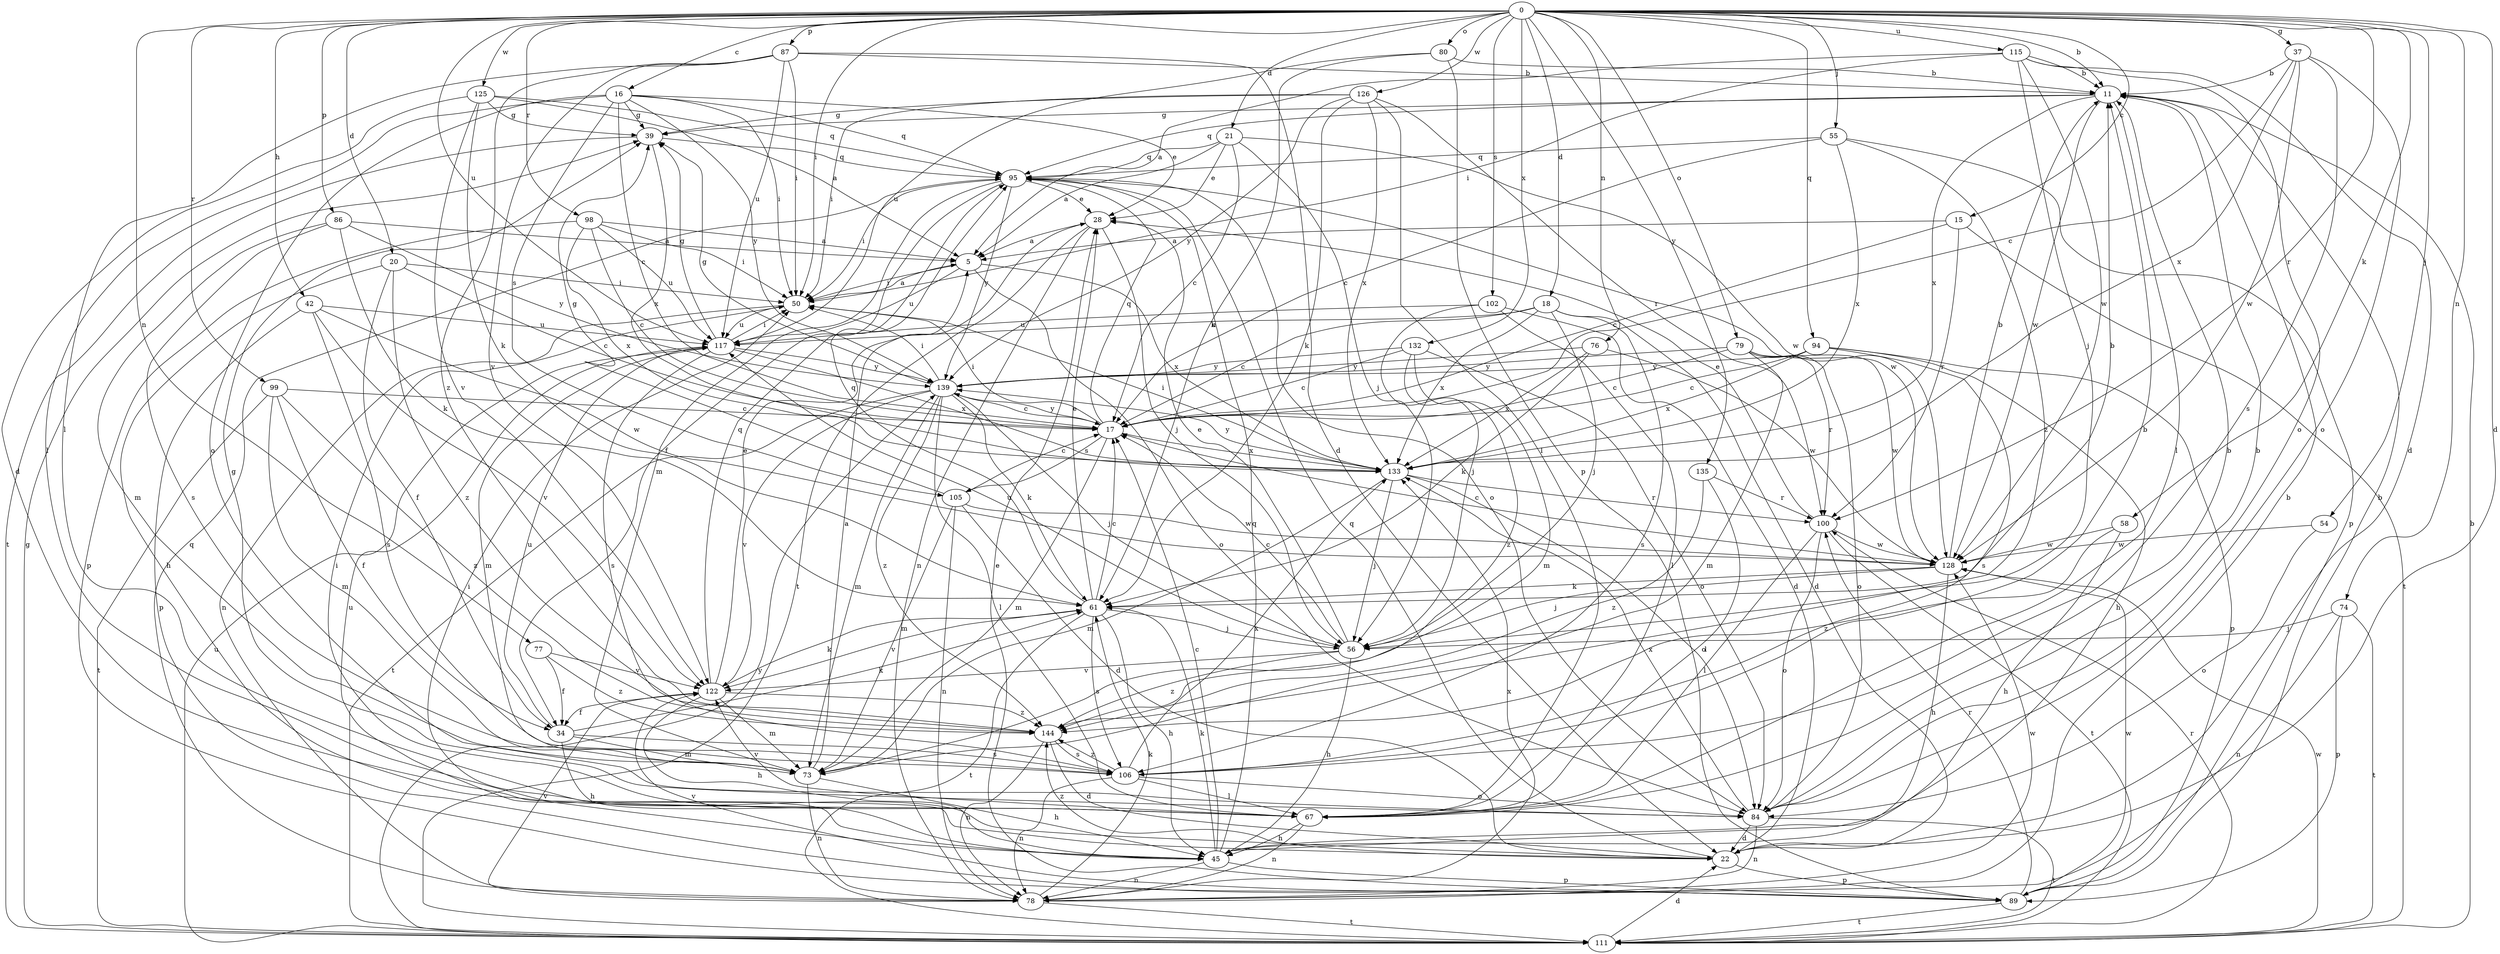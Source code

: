 strict digraph  {
0;
5;
11;
15;
16;
17;
18;
20;
21;
22;
28;
34;
37;
39;
42;
45;
50;
54;
55;
56;
58;
61;
67;
73;
74;
76;
77;
78;
79;
80;
84;
86;
87;
89;
94;
95;
98;
99;
100;
102;
105;
106;
111;
115;
117;
122;
125;
126;
128;
132;
133;
135;
139;
144;
0 -> 11  [label=b];
0 -> 15  [label=c];
0 -> 16  [label=c];
0 -> 18  [label=d];
0 -> 20  [label=d];
0 -> 21  [label=d];
0 -> 22  [label=d];
0 -> 37  [label=g];
0 -> 42  [label=h];
0 -> 50  [label=i];
0 -> 54  [label=j];
0 -> 55  [label=j];
0 -> 58  [label=k];
0 -> 74  [label=n];
0 -> 76  [label=n];
0 -> 77  [label=n];
0 -> 79  [label=o];
0 -> 80  [label=o];
0 -> 86  [label=p];
0 -> 87  [label=p];
0 -> 94  [label=q];
0 -> 98  [label=r];
0 -> 99  [label=r];
0 -> 100  [label=r];
0 -> 102  [label=s];
0 -> 115  [label=u];
0 -> 117  [label=u];
0 -> 125  [label=w];
0 -> 126  [label=w];
0 -> 132  [label=x];
0 -> 135  [label=y];
5 -> 50  [label=i];
5 -> 84  [label=o];
5 -> 117  [label=u];
5 -> 133  [label=x];
11 -> 39  [label=g];
11 -> 67  [label=l];
11 -> 95  [label=q];
11 -> 128  [label=w];
11 -> 133  [label=x];
15 -> 5  [label=a];
15 -> 17  [label=c];
15 -> 100  [label=r];
15 -> 111  [label=t];
16 -> 17  [label=c];
16 -> 28  [label=e];
16 -> 39  [label=g];
16 -> 50  [label=i];
16 -> 67  [label=l];
16 -> 84  [label=o];
16 -> 95  [label=q];
16 -> 105  [label=s];
16 -> 139  [label=y];
17 -> 50  [label=i];
17 -> 73  [label=m];
17 -> 95  [label=q];
17 -> 105  [label=s];
17 -> 133  [label=x];
17 -> 139  [label=y];
18 -> 17  [label=c];
18 -> 22  [label=d];
18 -> 56  [label=j];
18 -> 106  [label=s];
18 -> 117  [label=u];
18 -> 133  [label=x];
20 -> 17  [label=c];
20 -> 34  [label=f];
20 -> 45  [label=h];
20 -> 50  [label=i];
20 -> 144  [label=z];
21 -> 5  [label=a];
21 -> 17  [label=c];
21 -> 28  [label=e];
21 -> 56  [label=j];
21 -> 95  [label=q];
21 -> 128  [label=w];
22 -> 50  [label=i];
22 -> 89  [label=p];
22 -> 95  [label=q];
22 -> 144  [label=z];
28 -> 5  [label=a];
28 -> 56  [label=j];
28 -> 78  [label=n];
28 -> 111  [label=t];
34 -> 45  [label=h];
34 -> 61  [label=k];
34 -> 73  [label=m];
34 -> 106  [label=s];
34 -> 117  [label=u];
37 -> 11  [label=b];
37 -> 17  [label=c];
37 -> 84  [label=o];
37 -> 106  [label=s];
37 -> 128  [label=w];
37 -> 133  [label=x];
39 -> 95  [label=q];
39 -> 111  [label=t];
39 -> 133  [label=x];
42 -> 89  [label=p];
42 -> 106  [label=s];
42 -> 117  [label=u];
42 -> 122  [label=v];
42 -> 128  [label=w];
45 -> 17  [label=c];
45 -> 61  [label=k];
45 -> 78  [label=n];
45 -> 89  [label=p];
45 -> 95  [label=q];
45 -> 117  [label=u];
50 -> 5  [label=a];
50 -> 78  [label=n];
50 -> 117  [label=u];
54 -> 84  [label=o];
54 -> 128  [label=w];
55 -> 17  [label=c];
55 -> 89  [label=p];
55 -> 95  [label=q];
55 -> 133  [label=x];
55 -> 144  [label=z];
56 -> 17  [label=c];
56 -> 28  [label=e];
56 -> 45  [label=h];
56 -> 117  [label=u];
56 -> 122  [label=v];
56 -> 144  [label=z];
58 -> 45  [label=h];
58 -> 128  [label=w];
58 -> 144  [label=z];
61 -> 11  [label=b];
61 -> 17  [label=c];
61 -> 28  [label=e];
61 -> 45  [label=h];
61 -> 56  [label=j];
61 -> 95  [label=q];
61 -> 106  [label=s];
61 -> 111  [label=t];
61 -> 122  [label=v];
67 -> 11  [label=b];
67 -> 45  [label=h];
67 -> 50  [label=i];
67 -> 78  [label=n];
67 -> 122  [label=v];
73 -> 5  [label=a];
73 -> 45  [label=h];
73 -> 78  [label=n];
74 -> 56  [label=j];
74 -> 78  [label=n];
74 -> 89  [label=p];
74 -> 111  [label=t];
76 -> 61  [label=k];
76 -> 128  [label=w];
76 -> 133  [label=x];
76 -> 139  [label=y];
77 -> 34  [label=f];
77 -> 122  [label=v];
77 -> 144  [label=z];
78 -> 11  [label=b];
78 -> 61  [label=k];
78 -> 95  [label=q];
78 -> 111  [label=t];
78 -> 122  [label=v];
78 -> 128  [label=w];
78 -> 133  [label=x];
79 -> 17  [label=c];
79 -> 73  [label=m];
79 -> 84  [label=o];
79 -> 100  [label=r];
79 -> 128  [label=w];
79 -> 139  [label=y];
80 -> 11  [label=b];
80 -> 61  [label=k];
80 -> 89  [label=p];
80 -> 117  [label=u];
84 -> 11  [label=b];
84 -> 22  [label=d];
84 -> 39  [label=g];
84 -> 78  [label=n];
84 -> 111  [label=t];
84 -> 133  [label=x];
86 -> 5  [label=a];
86 -> 61  [label=k];
86 -> 73  [label=m];
86 -> 106  [label=s];
86 -> 139  [label=y];
87 -> 11  [label=b];
87 -> 22  [label=d];
87 -> 50  [label=i];
87 -> 67  [label=l];
87 -> 117  [label=u];
87 -> 122  [label=v];
87 -> 144  [label=z];
89 -> 11  [label=b];
89 -> 28  [label=e];
89 -> 100  [label=r];
89 -> 111  [label=t];
89 -> 122  [label=v];
89 -> 128  [label=w];
94 -> 17  [label=c];
94 -> 45  [label=h];
94 -> 89  [label=p];
94 -> 106  [label=s];
94 -> 133  [label=x];
94 -> 139  [label=y];
95 -> 28  [label=e];
95 -> 34  [label=f];
95 -> 50  [label=i];
95 -> 73  [label=m];
95 -> 84  [label=o];
95 -> 128  [label=w];
95 -> 139  [label=y];
98 -> 5  [label=a];
98 -> 17  [label=c];
98 -> 50  [label=i];
98 -> 89  [label=p];
98 -> 117  [label=u];
98 -> 133  [label=x];
99 -> 17  [label=c];
99 -> 34  [label=f];
99 -> 73  [label=m];
99 -> 111  [label=t];
99 -> 144  [label=z];
100 -> 28  [label=e];
100 -> 67  [label=l];
100 -> 84  [label=o];
100 -> 111  [label=t];
100 -> 128  [label=w];
102 -> 22  [label=d];
102 -> 56  [label=j];
102 -> 67  [label=l];
102 -> 117  [label=u];
105 -> 17  [label=c];
105 -> 22  [label=d];
105 -> 39  [label=g];
105 -> 73  [label=m];
105 -> 78  [label=n];
105 -> 128  [label=w];
106 -> 11  [label=b];
106 -> 67  [label=l];
106 -> 78  [label=n];
106 -> 84  [label=o];
106 -> 133  [label=x];
106 -> 144  [label=z];
111 -> 11  [label=b];
111 -> 22  [label=d];
111 -> 39  [label=g];
111 -> 100  [label=r];
111 -> 117  [label=u];
111 -> 128  [label=w];
111 -> 139  [label=y];
115 -> 5  [label=a];
115 -> 11  [label=b];
115 -> 22  [label=d];
115 -> 50  [label=i];
115 -> 56  [label=j];
115 -> 84  [label=o];
115 -> 128  [label=w];
117 -> 39  [label=g];
117 -> 50  [label=i];
117 -> 73  [label=m];
117 -> 106  [label=s];
117 -> 133  [label=x];
117 -> 139  [label=y];
122 -> 28  [label=e];
122 -> 34  [label=f];
122 -> 45  [label=h];
122 -> 61  [label=k];
122 -> 73  [label=m];
122 -> 95  [label=q];
122 -> 144  [label=z];
125 -> 5  [label=a];
125 -> 22  [label=d];
125 -> 39  [label=g];
125 -> 61  [label=k];
125 -> 95  [label=q];
125 -> 122  [label=v];
126 -> 39  [label=g];
126 -> 50  [label=i];
126 -> 61  [label=k];
126 -> 67  [label=l];
126 -> 100  [label=r];
126 -> 133  [label=x];
126 -> 139  [label=y];
128 -> 11  [label=b];
128 -> 17  [label=c];
128 -> 45  [label=h];
128 -> 56  [label=j];
128 -> 61  [label=k];
132 -> 17  [label=c];
132 -> 73  [label=m];
132 -> 84  [label=o];
132 -> 139  [label=y];
132 -> 144  [label=z];
133 -> 50  [label=i];
133 -> 56  [label=j];
133 -> 73  [label=m];
133 -> 84  [label=o];
133 -> 100  [label=r];
133 -> 139  [label=y];
135 -> 67  [label=l];
135 -> 100  [label=r];
135 -> 144  [label=z];
139 -> 17  [label=c];
139 -> 39  [label=g];
139 -> 50  [label=i];
139 -> 56  [label=j];
139 -> 61  [label=k];
139 -> 67  [label=l];
139 -> 73  [label=m];
139 -> 111  [label=t];
139 -> 122  [label=v];
139 -> 144  [label=z];
144 -> 22  [label=d];
144 -> 78  [label=n];
144 -> 106  [label=s];
}

